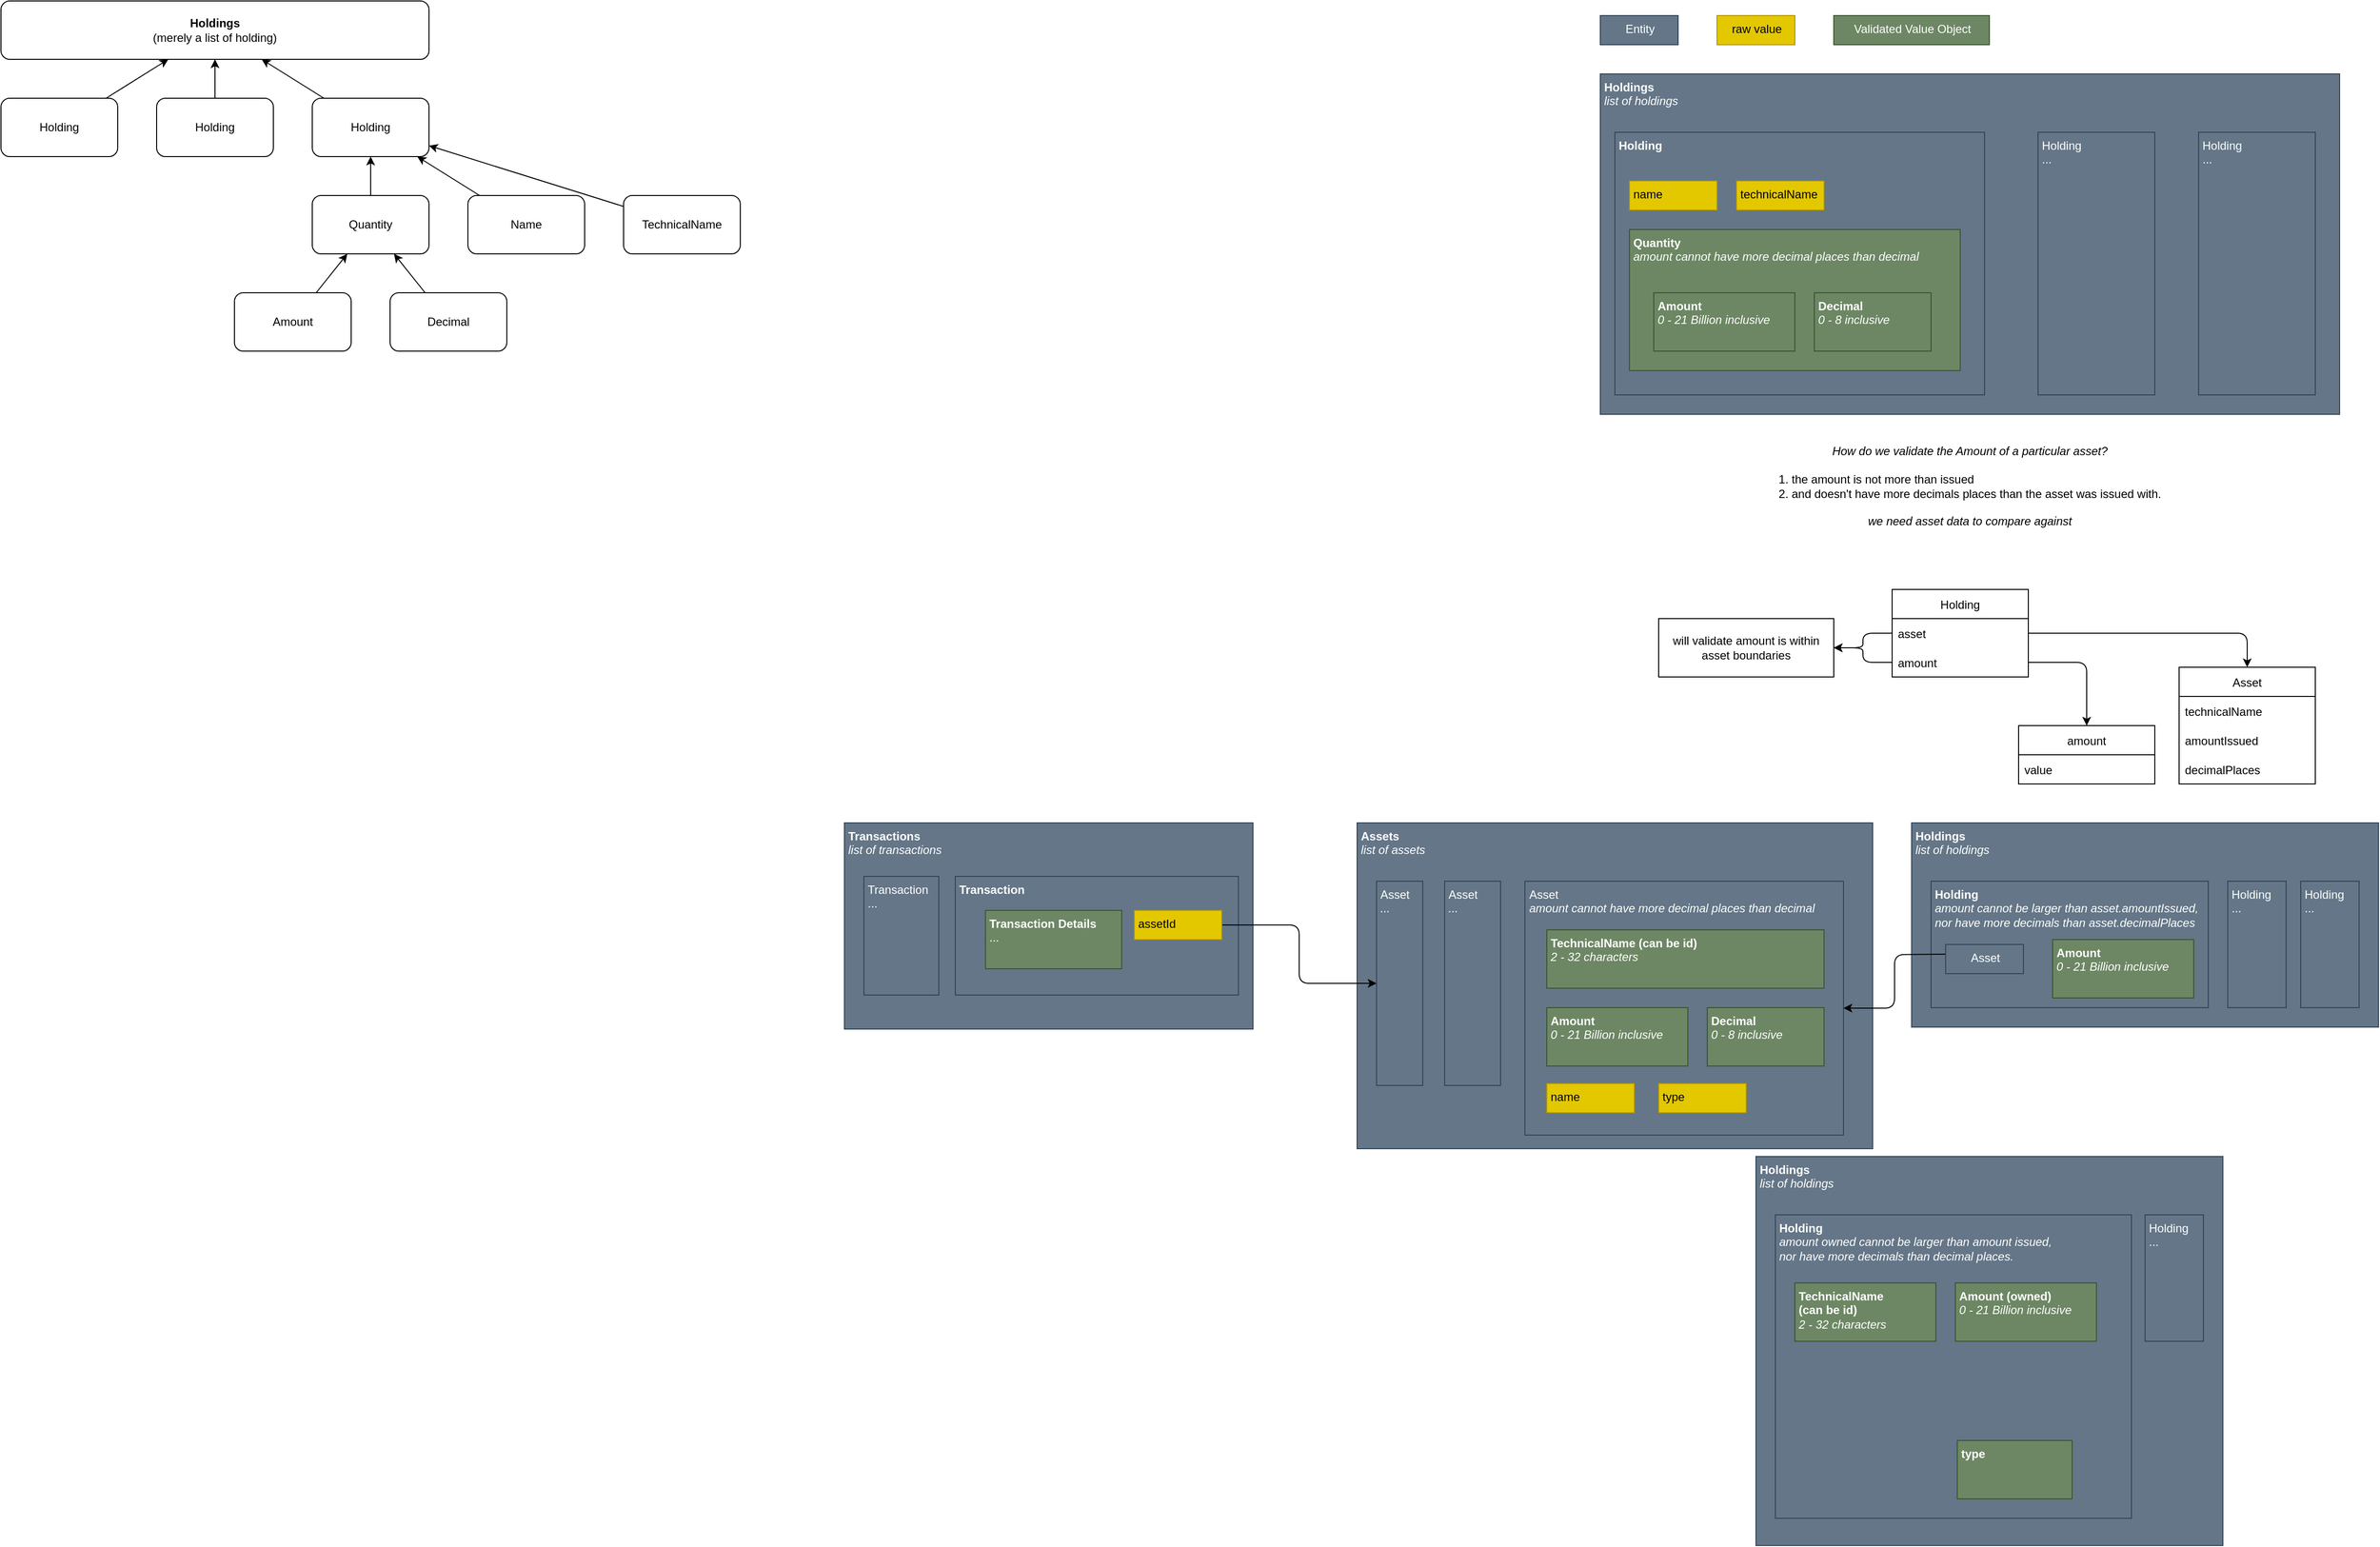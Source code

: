 <mxfile>
    <diagram id="nutw87Jqj0BoTBRKTBKw" name="Page-1">
        <mxGraphModel dx="1499" dy="293" grid="0" gridSize="10" guides="1" tooltips="1" connect="1" arrows="1" fold="1" page="1" pageScale="1" pageWidth="850" pageHeight="1100" math="0" shadow="0">
            <root>
                <mxCell id="0"/>
                <mxCell id="1" parent="0"/>
                <mxCell id="89" value="&lt;b&gt;Assets&lt;/b&gt;&lt;br&gt;&lt;i&gt;list of assets&lt;/i&gt;" style="rounded=0;whiteSpace=wrap;html=1;align=left;verticalAlign=top;spacingLeft=2;fillColor=#647687;fontColor=#ffffff;strokeColor=#314354;" parent="1" vertex="1">
                    <mxGeometry x="630" y="850" width="530" height="335" as="geometry"/>
                </mxCell>
                <mxCell id="13" style="edgeStyle=none;html=1;" parent="1" source="7" target="12" edge="1">
                    <mxGeometry relative="1" as="geometry"/>
                </mxCell>
                <mxCell id="7" value="Quantity" style="rounded=1;whiteSpace=wrap;html=1;" parent="1" vertex="1">
                    <mxGeometry x="-444" y="205" width="120" height="60" as="geometry"/>
                </mxCell>
                <mxCell id="9" style="edgeStyle=none;html=1;" parent="1" source="8" target="7" edge="1">
                    <mxGeometry relative="1" as="geometry"/>
                </mxCell>
                <mxCell id="8" value="Amount" style="rounded=1;whiteSpace=wrap;html=1;" parent="1" vertex="1">
                    <mxGeometry x="-524" y="305" width="120" height="60" as="geometry"/>
                </mxCell>
                <mxCell id="11" style="edgeStyle=none;html=1;" parent="1" source="10" target="7" edge="1">
                    <mxGeometry relative="1" as="geometry"/>
                </mxCell>
                <mxCell id="10" value="Decimal" style="rounded=1;whiteSpace=wrap;html=1;" parent="1" vertex="1">
                    <mxGeometry x="-364" y="305" width="120" height="60" as="geometry"/>
                </mxCell>
                <mxCell id="23" style="edgeStyle=none;html=1;" parent="1" source="12" target="18" edge="1">
                    <mxGeometry relative="1" as="geometry"/>
                </mxCell>
                <mxCell id="12" value="Holding" style="rounded=1;whiteSpace=wrap;html=1;" parent="1" vertex="1">
                    <mxGeometry x="-444" y="105" width="120" height="60" as="geometry"/>
                </mxCell>
                <mxCell id="17" style="edgeStyle=none;html=1;" parent="1" source="14" target="12" edge="1">
                    <mxGeometry relative="1" as="geometry"/>
                </mxCell>
                <mxCell id="14" value="Name" style="rounded=1;whiteSpace=wrap;html=1;" parent="1" vertex="1">
                    <mxGeometry x="-284" y="205" width="120" height="60" as="geometry"/>
                </mxCell>
                <mxCell id="16" style="edgeStyle=none;html=1;" parent="1" source="15" target="12" edge="1">
                    <mxGeometry relative="1" as="geometry"/>
                </mxCell>
                <mxCell id="15" value="TechnicalName" style="rounded=1;whiteSpace=wrap;html=1;" parent="1" vertex="1">
                    <mxGeometry x="-124" y="205" width="120" height="60" as="geometry"/>
                </mxCell>
                <mxCell id="18" value="&lt;b&gt;Holdings&lt;/b&gt;&lt;br&gt;(merely a list of holding)" style="rounded=1;whiteSpace=wrap;html=1;" parent="1" vertex="1">
                    <mxGeometry x="-764" y="5" width="440" height="60" as="geometry"/>
                </mxCell>
                <mxCell id="22" style="edgeStyle=none;html=1;" parent="1" source="19" target="18" edge="1">
                    <mxGeometry relative="1" as="geometry"/>
                </mxCell>
                <mxCell id="19" value="Holding" style="rounded=1;whiteSpace=wrap;html=1;" parent="1" vertex="1">
                    <mxGeometry x="-764" y="105" width="120" height="60" as="geometry"/>
                </mxCell>
                <mxCell id="21" style="edgeStyle=none;html=1;" parent="1" source="20" target="18" edge="1">
                    <mxGeometry relative="1" as="geometry"/>
                </mxCell>
                <mxCell id="20" value="Holding" style="rounded=1;whiteSpace=wrap;html=1;" parent="1" vertex="1">
                    <mxGeometry x="-604" y="105" width="120" height="60" as="geometry"/>
                </mxCell>
                <mxCell id="41" value="&lt;b&gt;Holdings&lt;/b&gt;&lt;br&gt;&lt;i&gt;list of holdings&lt;/i&gt;" style="rounded=0;whiteSpace=wrap;html=1;align=left;verticalAlign=top;spacingLeft=2;fillColor=#647687;fontColor=#ffffff;strokeColor=#314354;" parent="1" vertex="1">
                    <mxGeometry x="880" y="80" width="760" height="350" as="geometry"/>
                </mxCell>
                <mxCell id="42" value="Holding&lt;br&gt;..." style="rounded=0;whiteSpace=wrap;html=1;align=left;verticalAlign=top;spacingLeft=2;fillColor=#647687;fontColor=#ffffff;strokeColor=#314354;" parent="1" vertex="1">
                    <mxGeometry x="1330" y="140" width="120" height="270" as="geometry"/>
                </mxCell>
                <mxCell id="43" value="Holding&lt;br&gt;..." style="rounded=0;whiteSpace=wrap;html=1;align=left;verticalAlign=top;spacingLeft=2;fillColor=#647687;fontColor=#ffffff;strokeColor=#314354;" parent="1" vertex="1">
                    <mxGeometry x="1495" y="140" width="120" height="270" as="geometry"/>
                </mxCell>
                <mxCell id="44" value="&lt;b&gt;Holding&lt;/b&gt;&lt;br&gt;" style="rounded=0;whiteSpace=wrap;html=1;align=left;verticalAlign=top;spacingLeft=2;fillColor=#647687;fontColor=#ffffff;strokeColor=#314354;" parent="1" vertex="1">
                    <mxGeometry x="895" y="140" width="380" height="270" as="geometry"/>
                </mxCell>
                <mxCell id="45" value="name" style="rounded=0;whiteSpace=wrap;html=1;align=left;verticalAlign=top;spacingLeft=2;fillColor=#e3c800;fontColor=#000000;strokeColor=#B09500;" parent="1" vertex="1">
                    <mxGeometry x="910" y="190" width="90" height="30" as="geometry"/>
                </mxCell>
                <mxCell id="46" value="technicalName" style="rounded=0;whiteSpace=wrap;html=1;align=left;verticalAlign=top;spacingLeft=2;fillColor=#e3c800;fontColor=#000000;strokeColor=#B09500;" parent="1" vertex="1">
                    <mxGeometry x="1020" y="190" width="90" height="30" as="geometry"/>
                </mxCell>
                <mxCell id="47" value="&lt;b&gt;Quantity&lt;/b&gt;&lt;br&gt;&lt;div&gt;&lt;span&gt;&lt;i&gt;amount cannot have more decimal places than decimal&lt;/i&gt;&lt;/span&gt;&lt;/div&gt;" style="rounded=0;whiteSpace=wrap;html=1;align=left;verticalAlign=top;spacingLeft=2;glass=0;sketch=0;shadow=0;fillColor=#6d8764;strokeColor=#3A5431;fontColor=#ffffff;" parent="1" vertex="1">
                    <mxGeometry x="910" y="240" width="340" height="145" as="geometry"/>
                </mxCell>
                <mxCell id="48" value="&lt;b&gt;Amount&lt;/b&gt;&lt;br&gt;&lt;i&gt;0 - 21 Billion inclusive&lt;/i&gt;" style="rounded=0;whiteSpace=wrap;html=1;align=left;verticalAlign=top;spacingLeft=2;glass=0;sketch=0;shadow=0;fillColor=#6d8764;strokeColor=#3A5431;fontColor=#ffffff;" parent="1" vertex="1">
                    <mxGeometry x="935" y="305" width="145" height="60" as="geometry"/>
                </mxCell>
                <mxCell id="49" value="&lt;b&gt;Decimal&lt;/b&gt;&lt;br&gt;&lt;i&gt;0 - 8 inclusive&lt;/i&gt;" style="rounded=0;whiteSpace=wrap;html=1;align=left;verticalAlign=top;spacingLeft=2;glass=0;sketch=0;shadow=0;fillColor=#6d8764;strokeColor=#3A5431;fontColor=#ffffff;" parent="1" vertex="1">
                    <mxGeometry x="1100" y="305" width="120" height="60" as="geometry"/>
                </mxCell>
                <mxCell id="50" value="Entity" style="rounded=0;whiteSpace=wrap;html=1;align=center;verticalAlign=top;spacingLeft=2;fillColor=#647687;fontColor=#ffffff;strokeColor=#314354;" parent="1" vertex="1">
                    <mxGeometry x="880" y="20" width="80" height="30" as="geometry"/>
                </mxCell>
                <mxCell id="51" value="raw value" style="rounded=0;whiteSpace=wrap;html=1;align=center;verticalAlign=top;spacingLeft=2;fillColor=#e3c800;fontColor=#000000;strokeColor=#B09500;" parent="1" vertex="1">
                    <mxGeometry x="1000" y="20" width="80" height="30" as="geometry"/>
                </mxCell>
                <mxCell id="55" value="Validated Value Object" style="rounded=0;whiteSpace=wrap;html=1;align=center;verticalAlign=top;spacingLeft=2;glass=0;sketch=0;shadow=0;fillColor=#6d8764;strokeColor=#3A5431;fontColor=#ffffff;" parent="1" vertex="1">
                    <mxGeometry x="1120" y="20" width="160" height="30" as="geometry"/>
                </mxCell>
                <mxCell id="70" style="edgeStyle=orthogonalEdgeStyle;html=1;" parent="1" source="56" target="72" edge="1">
                    <mxGeometry relative="1" as="geometry">
                        <mxPoint x="1077.685" y="655" as="targetPoint"/>
                    </mxGeometry>
                </mxCell>
                <mxCell id="56" value="Holding" style="swimlane;fontStyle=0;childLayout=stackLayout;horizontal=1;startSize=30;horizontalStack=0;resizeParent=1;resizeParentMax=0;resizeLast=0;collapsible=1;marginBottom=0;rounded=0;shadow=0;glass=0;labelBorderColor=none;sketch=0;strokeColor=default;swimlaneLine=1;" parent="1" vertex="1">
                    <mxGeometry x="1180" y="610" width="140" height="90" as="geometry"/>
                </mxCell>
                <mxCell id="57" value="asset" style="text;strokeColor=none;fillColor=none;align=left;verticalAlign=middle;spacingLeft=4;spacingRight=4;overflow=hidden;points=[[0,0.5],[1,0.5]];portConstraint=eastwest;rotatable=0;rounded=1;shadow=0;glass=0;labelBorderColor=none;sketch=1;" parent="56" vertex="1">
                    <mxGeometry y="30" width="140" height="30" as="geometry"/>
                </mxCell>
                <mxCell id="58" value="amount" style="text;strokeColor=none;fillColor=none;align=left;verticalAlign=middle;spacingLeft=4;spacingRight=4;overflow=hidden;points=[[0,0.5],[1,0.5]];portConstraint=eastwest;rotatable=0;rounded=1;shadow=0;glass=0;labelBorderColor=none;sketch=1;" parent="56" vertex="1">
                    <mxGeometry y="60" width="140" height="30" as="geometry"/>
                </mxCell>
                <mxCell id="60" value="Asset" style="swimlane;fontStyle=0;childLayout=stackLayout;horizontal=1;startSize=30;horizontalStack=0;resizeParent=1;resizeParentMax=0;resizeLast=0;collapsible=1;marginBottom=0;rounded=0;shadow=0;glass=0;labelBorderColor=none;sketch=0;strokeColor=default;swimlaneLine=1;" parent="1" vertex="1">
                    <mxGeometry x="1475" y="690" width="140" height="120" as="geometry"/>
                </mxCell>
                <mxCell id="61" value="technicalName" style="text;strokeColor=none;fillColor=none;align=left;verticalAlign=middle;spacingLeft=4;spacingRight=4;overflow=hidden;points=[[0,0.5],[1,0.5]];portConstraint=eastwest;rotatable=0;rounded=1;shadow=0;glass=0;labelBorderColor=none;sketch=1;" parent="60" vertex="1">
                    <mxGeometry y="30" width="140" height="30" as="geometry"/>
                </mxCell>
                <mxCell id="62" value="amountIssued" style="text;strokeColor=none;fillColor=none;align=left;verticalAlign=middle;spacingLeft=4;spacingRight=4;overflow=hidden;points=[[0,0.5],[1,0.5]];portConstraint=eastwest;rotatable=0;rounded=1;shadow=0;glass=0;labelBorderColor=none;sketch=1;" parent="60" vertex="1">
                    <mxGeometry y="60" width="140" height="30" as="geometry"/>
                </mxCell>
                <mxCell id="63" value="decimalPlaces" style="text;strokeColor=none;fillColor=none;align=left;verticalAlign=middle;spacingLeft=4;spacingRight=4;overflow=hidden;points=[[0,0.5],[1,0.5]];portConstraint=eastwest;rotatable=0;rounded=1;shadow=0;glass=0;labelBorderColor=none;sketch=1;" parent="60" vertex="1">
                    <mxGeometry y="90" width="140" height="30" as="geometry"/>
                </mxCell>
                <mxCell id="64" value="amount" style="swimlane;fontStyle=0;childLayout=stackLayout;horizontal=1;startSize=30;horizontalStack=0;resizeParent=1;resizeParentMax=0;resizeLast=0;collapsible=1;marginBottom=0;rounded=0;shadow=0;glass=0;labelBorderColor=none;sketch=0;strokeColor=default;swimlaneLine=1;" parent="1" vertex="1">
                    <mxGeometry x="1310" y="750" width="140" height="60" as="geometry"/>
                </mxCell>
                <mxCell id="65" value="value" style="text;strokeColor=none;fillColor=none;align=left;verticalAlign=middle;spacingLeft=4;spacingRight=4;overflow=hidden;points=[[0,0.5],[1,0.5]];portConstraint=eastwest;rotatable=0;rounded=1;shadow=0;glass=0;labelBorderColor=none;sketch=1;" parent="64" vertex="1">
                    <mxGeometry y="30" width="140" height="30" as="geometry"/>
                </mxCell>
                <mxCell id="68" style="edgeStyle=orthogonalEdgeStyle;html=1;entryX=0.5;entryY=0;entryDx=0;entryDy=0;exitX=1;exitY=0.5;exitDx=0;exitDy=0;" parent="1" source="57" target="60" edge="1">
                    <mxGeometry relative="1" as="geometry">
                        <Array as="points">
                            <mxPoint x="1545" y="655"/>
                        </Array>
                    </mxGeometry>
                </mxCell>
                <mxCell id="69" style="edgeStyle=orthogonalEdgeStyle;html=1;entryX=0.5;entryY=0;entryDx=0;entryDy=0;" parent="1" source="58" target="64" edge="1">
                    <mxGeometry relative="1" as="geometry">
                        <Array as="points">
                            <mxPoint x="1380" y="685"/>
                        </Array>
                    </mxGeometry>
                </mxCell>
                <mxCell id="71" style="edgeStyle=orthogonalEdgeStyle;html=1;exitX=0;exitY=0.5;exitDx=0;exitDy=0;" parent="1" source="58" target="72" edge="1">
                    <mxGeometry relative="1" as="geometry">
                        <mxPoint x="1080" y="685" as="targetPoint"/>
                    </mxGeometry>
                </mxCell>
                <mxCell id="72" value="will validate amount is within asset boundaries" style="rounded=0;whiteSpace=wrap;html=1;shadow=0;glass=0;labelBorderColor=none;sketch=0;strokeColor=default;" parent="1" vertex="1">
                    <mxGeometry x="940" y="640" width="180" height="60" as="geometry"/>
                </mxCell>
                <mxCell id="73" value="&lt;b&gt;Holdings&lt;/b&gt;&lt;br&gt;&lt;i&gt;list of holdings&lt;/i&gt;" style="rounded=0;whiteSpace=wrap;html=1;align=left;verticalAlign=top;spacingLeft=2;fillColor=#647687;fontColor=#ffffff;strokeColor=#314354;" parent="1" vertex="1">
                    <mxGeometry x="1200" y="850" width="480" height="210" as="geometry"/>
                </mxCell>
                <mxCell id="74" value="Holding&lt;br&gt;..." style="rounded=0;whiteSpace=wrap;html=1;align=left;verticalAlign=top;spacingLeft=2;fillColor=#647687;fontColor=#ffffff;strokeColor=#314354;" parent="1" vertex="1">
                    <mxGeometry x="1525" y="910" width="60" height="130" as="geometry"/>
                </mxCell>
                <mxCell id="75" value="Holding&lt;br&gt;..." style="rounded=0;whiteSpace=wrap;html=1;align=left;verticalAlign=top;spacingLeft=2;fillColor=#647687;fontColor=#ffffff;strokeColor=#314354;" parent="1" vertex="1">
                    <mxGeometry x="1600" y="910" width="60" height="130" as="geometry"/>
                </mxCell>
                <mxCell id="76" value="&lt;b&gt;Holding&lt;br&gt;&lt;/b&gt;&lt;i&gt;amount cannot be larger than asset.amountIssued, nor have more decimals than asset.decimalPlaces&lt;/i&gt;" style="rounded=0;whiteSpace=wrap;html=1;align=left;verticalAlign=top;spacingLeft=2;fillColor=#647687;fontColor=#ffffff;strokeColor=#314354;" parent="1" vertex="1">
                    <mxGeometry x="1220" y="910" width="285" height="130" as="geometry"/>
                </mxCell>
                <mxCell id="80" value="&lt;b&gt;Amount&lt;/b&gt;&lt;br&gt;&lt;i&gt;0 - 21 Billion inclusive&lt;/i&gt;" style="rounded=0;whiteSpace=wrap;html=1;align=left;verticalAlign=top;spacingLeft=2;glass=0;sketch=0;shadow=0;fillColor=#6d8764;strokeColor=#3A5431;fontColor=#ffffff;" parent="1" vertex="1">
                    <mxGeometry x="1345" y="970" width="145" height="60" as="geometry"/>
                </mxCell>
                <mxCell id="87" value="Asset&lt;br&gt;&lt;i&gt;amount cannot have more decimal places than decimal&lt;/i&gt;" style="rounded=0;whiteSpace=wrap;html=1;align=left;verticalAlign=top;spacingLeft=2;fillColor=#647687;fontColor=#ffffff;strokeColor=#314354;" parent="1" vertex="1">
                    <mxGeometry x="802.5" y="910" width="327.5" height="261" as="geometry"/>
                </mxCell>
                <mxCell id="83" value="&lt;b&gt;Amount&lt;/b&gt;&lt;br&gt;&lt;i&gt;0 - 21 Billion inclusive&lt;/i&gt;" style="rounded=0;whiteSpace=wrap;html=1;align=left;verticalAlign=top;spacingLeft=2;glass=0;sketch=0;shadow=0;fillColor=#6d8764;strokeColor=#3A5431;fontColor=#ffffff;" parent="1" vertex="1">
                    <mxGeometry x="825" y="1040" width="145" height="60" as="geometry"/>
                </mxCell>
                <mxCell id="84" value="&lt;b&gt;Decimal&lt;/b&gt;&lt;br&gt;&lt;i&gt;0 - 8 inclusive&lt;/i&gt;" style="rounded=0;whiteSpace=wrap;html=1;align=left;verticalAlign=top;spacingLeft=2;glass=0;sketch=0;shadow=0;fillColor=#6d8764;strokeColor=#3A5431;fontColor=#ffffff;" parent="1" vertex="1">
                    <mxGeometry x="990" y="1040" width="120" height="60" as="geometry"/>
                </mxCell>
                <mxCell id="85" value="&lt;b&gt;TechnicalName (can be id)&lt;/b&gt;&lt;br&gt;&lt;i&gt;2 - 32 characters&lt;/i&gt;" style="rounded=0;whiteSpace=wrap;html=1;align=left;verticalAlign=top;spacingLeft=2;glass=0;sketch=0;shadow=0;fillColor=#6d8764;strokeColor=#3A5431;fontColor=#ffffff;" parent="1" vertex="1">
                    <mxGeometry x="825" y="960" width="285" height="60" as="geometry"/>
                </mxCell>
                <mxCell id="93" style="edgeStyle=orthogonalEdgeStyle;html=1;" parent="1" target="87" edge="1">
                    <mxGeometry relative="1" as="geometry">
                        <mxPoint x="1235" y="985" as="sourcePoint"/>
                    </mxGeometry>
                </mxCell>
                <mxCell id="90" value="Asset&lt;br&gt;&lt;i&gt;...&lt;/i&gt;" style="rounded=0;whiteSpace=wrap;html=1;align=left;verticalAlign=top;spacingLeft=2;fillColor=#647687;fontColor=#ffffff;strokeColor=#314354;" parent="1" vertex="1">
                    <mxGeometry x="650" y="910" width="47.5" height="210" as="geometry"/>
                </mxCell>
                <mxCell id="91" value="Asset&lt;br&gt;&lt;i&gt;...&lt;/i&gt;" style="rounded=0;whiteSpace=wrap;html=1;align=left;verticalAlign=top;spacingLeft=2;fillColor=#647687;fontColor=#ffffff;strokeColor=#314354;" parent="1" vertex="1">
                    <mxGeometry x="720" y="910" width="57.5" height="210" as="geometry"/>
                </mxCell>
                <mxCell id="94" value="&lt;i&gt;How do we validate the Amount of a particular asset?&lt;br&gt;&lt;/i&gt;&lt;br&gt;&lt;div style=&quot;text-align: left&quot;&gt;&lt;span&gt;1. the amount is not more than issued&lt;/span&gt;&lt;/div&gt;&lt;div style=&quot;text-align: left&quot;&gt;&lt;span&gt;2. and doesn't have more decimals places than the asset was issued with.&lt;/span&gt;&lt;/div&gt;&lt;div style=&quot;text-align: left&quot;&gt;&lt;span&gt;&lt;br&gt;&lt;/span&gt;&lt;/div&gt;&lt;div&gt;&lt;span&gt;&lt;i&gt;we need asset data to compare against&lt;/i&gt;&lt;/span&gt;&lt;/div&gt;" style="text;html=1;strokeColor=none;fillColor=none;align=center;verticalAlign=middle;whiteSpace=wrap;rounded=0;shadow=0;glass=0;labelBorderColor=none;sketch=0;" parent="1" vertex="1">
                    <mxGeometry x="880" y="441" width="760" height="126" as="geometry"/>
                </mxCell>
                <mxCell id="102" value="&lt;b&gt;Holdings&lt;/b&gt;&lt;br&gt;&lt;i&gt;list of holdings&lt;/i&gt;" style="rounded=0;whiteSpace=wrap;html=1;align=left;verticalAlign=top;spacingLeft=2;fillColor=#647687;fontColor=#ffffff;strokeColor=#314354;" parent="1" vertex="1">
                    <mxGeometry x="1040" y="1193" width="480" height="400" as="geometry"/>
                </mxCell>
                <mxCell id="104" value="Holding&lt;br&gt;..." style="rounded=0;whiteSpace=wrap;html=1;align=left;verticalAlign=top;spacingLeft=2;fillColor=#647687;fontColor=#ffffff;strokeColor=#314354;" parent="1" vertex="1">
                    <mxGeometry x="1440" y="1253" width="60" height="130" as="geometry"/>
                </mxCell>
                <mxCell id="105" value="&lt;b&gt;Holding&lt;br&gt;&lt;/b&gt;&lt;i&gt;amount owned cannot be larger than amount issued, &lt;br&gt;nor have more decimals than decimal places.&lt;br&gt;&lt;br&gt;&lt;/i&gt;" style="rounded=0;whiteSpace=wrap;html=1;align=left;verticalAlign=top;spacingLeft=2;fillColor=#647687;fontColor=#ffffff;strokeColor=#314354;" parent="1" vertex="1">
                    <mxGeometry x="1060" y="1253" width="366" height="312" as="geometry"/>
                </mxCell>
                <mxCell id="110" value="&lt;b&gt;TechnicalName &lt;br&gt;(can be id)&lt;/b&gt;&lt;br&gt;&lt;i&gt;2 - 32 characters&lt;/i&gt;" style="rounded=0;whiteSpace=wrap;html=1;align=left;verticalAlign=top;spacingLeft=2;glass=0;sketch=0;shadow=0;fillColor=#6d8764;strokeColor=#3A5431;fontColor=#ffffff;" parent="1" vertex="1">
                    <mxGeometry x="1080" y="1323" width="145" height="60" as="geometry"/>
                </mxCell>
                <mxCell id="115" value="&lt;b&gt;Amount (owned)&lt;/b&gt;&lt;br&gt;&lt;i&gt;0 - 21 Billion inclusive&lt;/i&gt;" style="rounded=0;whiteSpace=wrap;html=1;align=left;verticalAlign=top;spacingLeft=2;glass=0;sketch=0;shadow=0;fillColor=#6d8764;strokeColor=#3A5431;fontColor=#ffffff;" parent="1" vertex="1">
                    <mxGeometry x="1245" y="1323" width="145" height="60" as="geometry"/>
                </mxCell>
                <mxCell id="117" value="&lt;b&gt;type&lt;/b&gt;" style="rounded=0;whiteSpace=wrap;html=1;align=left;verticalAlign=top;spacingLeft=2;glass=0;sketch=0;shadow=0;fillColor=#6d8764;strokeColor=#3A5431;fontColor=#ffffff;" parent="1" vertex="1">
                    <mxGeometry x="1247" y="1485" width="118" height="60" as="geometry"/>
                </mxCell>
                <mxCell id="127" value="&lt;b&gt;Transactions&lt;/b&gt;&lt;br&gt;&lt;i&gt;list of transactions&lt;/i&gt;" style="rounded=0;whiteSpace=wrap;html=1;align=left;verticalAlign=top;spacingLeft=2;fillColor=#647687;fontColor=#ffffff;strokeColor=#314354;" parent="1" vertex="1">
                    <mxGeometry x="103" y="850" width="420" height="212" as="geometry"/>
                </mxCell>
                <mxCell id="128" value="Transaction&lt;br&gt;..." style="rounded=0;whiteSpace=wrap;html=1;align=left;verticalAlign=top;spacingLeft=2;fillColor=#647687;fontColor=#ffffff;strokeColor=#314354;" parent="1" vertex="1">
                    <mxGeometry x="123" y="905" width="77" height="122" as="geometry"/>
                </mxCell>
                <mxCell id="129" value="&lt;b&gt;Transaction&lt;br&gt;&lt;/b&gt;&lt;i&gt;&lt;br&gt;&lt;/i&gt;" style="rounded=0;whiteSpace=wrap;html=1;align=left;verticalAlign=top;spacingLeft=2;fillColor=#647687;fontColor=#ffffff;strokeColor=#314354;" parent="1" vertex="1">
                    <mxGeometry x="217" y="905" width="291" height="122" as="geometry"/>
                </mxCell>
                <mxCell id="132" value="&lt;b&gt;Transaction Details&lt;br&gt;&lt;/b&gt;..." style="rounded=0;whiteSpace=wrap;html=1;align=left;verticalAlign=top;spacingLeft=2;glass=0;sketch=0;shadow=0;fillColor=#6d8764;strokeColor=#3A5431;fontColor=#ffffff;" parent="1" vertex="1">
                    <mxGeometry x="248" y="940" width="140" height="60" as="geometry"/>
                </mxCell>
                <mxCell id="137" style="edgeStyle=orthogonalEdgeStyle;html=1;" parent="1" source="136" target="90" edge="1">
                    <mxGeometry relative="1" as="geometry"/>
                </mxCell>
                <mxCell id="136" value="assetId" style="rounded=0;whiteSpace=wrap;html=1;align=left;verticalAlign=top;spacingLeft=2;fillColor=#e3c800;fontColor=#000000;strokeColor=#B09500;" parent="1" vertex="1">
                    <mxGeometry x="401" y="940" width="90" height="30" as="geometry"/>
                </mxCell>
                <mxCell id="154" value="Asset" style="rounded=0;whiteSpace=wrap;html=1;align=center;verticalAlign=top;spacingLeft=2;fillColor=#647687;fontColor=#ffffff;strokeColor=#314354;" parent="1" vertex="1">
                    <mxGeometry x="1235" y="975" width="80" height="30" as="geometry"/>
                </mxCell>
                <mxCell id="155" value="name" style="rounded=0;whiteSpace=wrap;html=1;align=left;verticalAlign=top;spacingLeft=2;fillColor=#e3c800;fontColor=#000000;strokeColor=#B09500;" parent="1" vertex="1">
                    <mxGeometry x="825" y="1118" width="90" height="30" as="geometry"/>
                </mxCell>
                <mxCell id="156" value="type" style="rounded=0;whiteSpace=wrap;html=1;align=left;verticalAlign=top;spacingLeft=2;fillColor=#e3c800;fontColor=#000000;strokeColor=#B09500;" parent="1" vertex="1">
                    <mxGeometry x="940" y="1118" width="90" height="30" as="geometry"/>
                </mxCell>
            </root>
        </mxGraphModel>
    </diagram>
</mxfile>